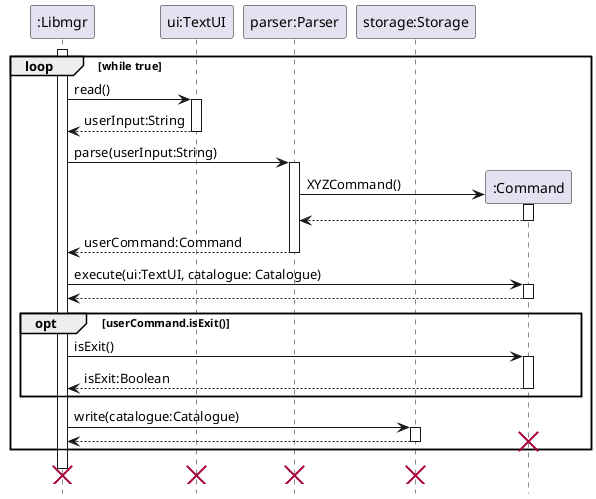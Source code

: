 @startuml
hide footbox

Participant ":Libmgr" as libmgr
Participant "ui:TextUI" as ui
Participant "parser:Parser" as parser
Participant "storage:Storage" as storage
Participant ":Command" as cmd

activate libmgr

loop while true
    libmgr -> ui:read()
    activate ui
    return userInput:String

    libmgr -> parser:parse(userInput:String)
    activate parser

    create cmd
    parser -> cmd:XYZCommand()
    activate cmd
    return

    return userCommand:Command

    libmgr -> cmd:execute(ui:TextUI, catalogue: Catalogue)
    activate cmd
    return

    opt userCommand.isExit()
        libmgr -> cmd:isExit()
        activate cmd
        return isExit:Boolean
    end

    libmgr -> storage:write(catalogue:Catalogue)
    activate storage
    return

    destroy cmd
end

libmgr --[hidden]> libmgr
destroy libmgr
destroy ui
destroy parser
destroy storage
@enduml